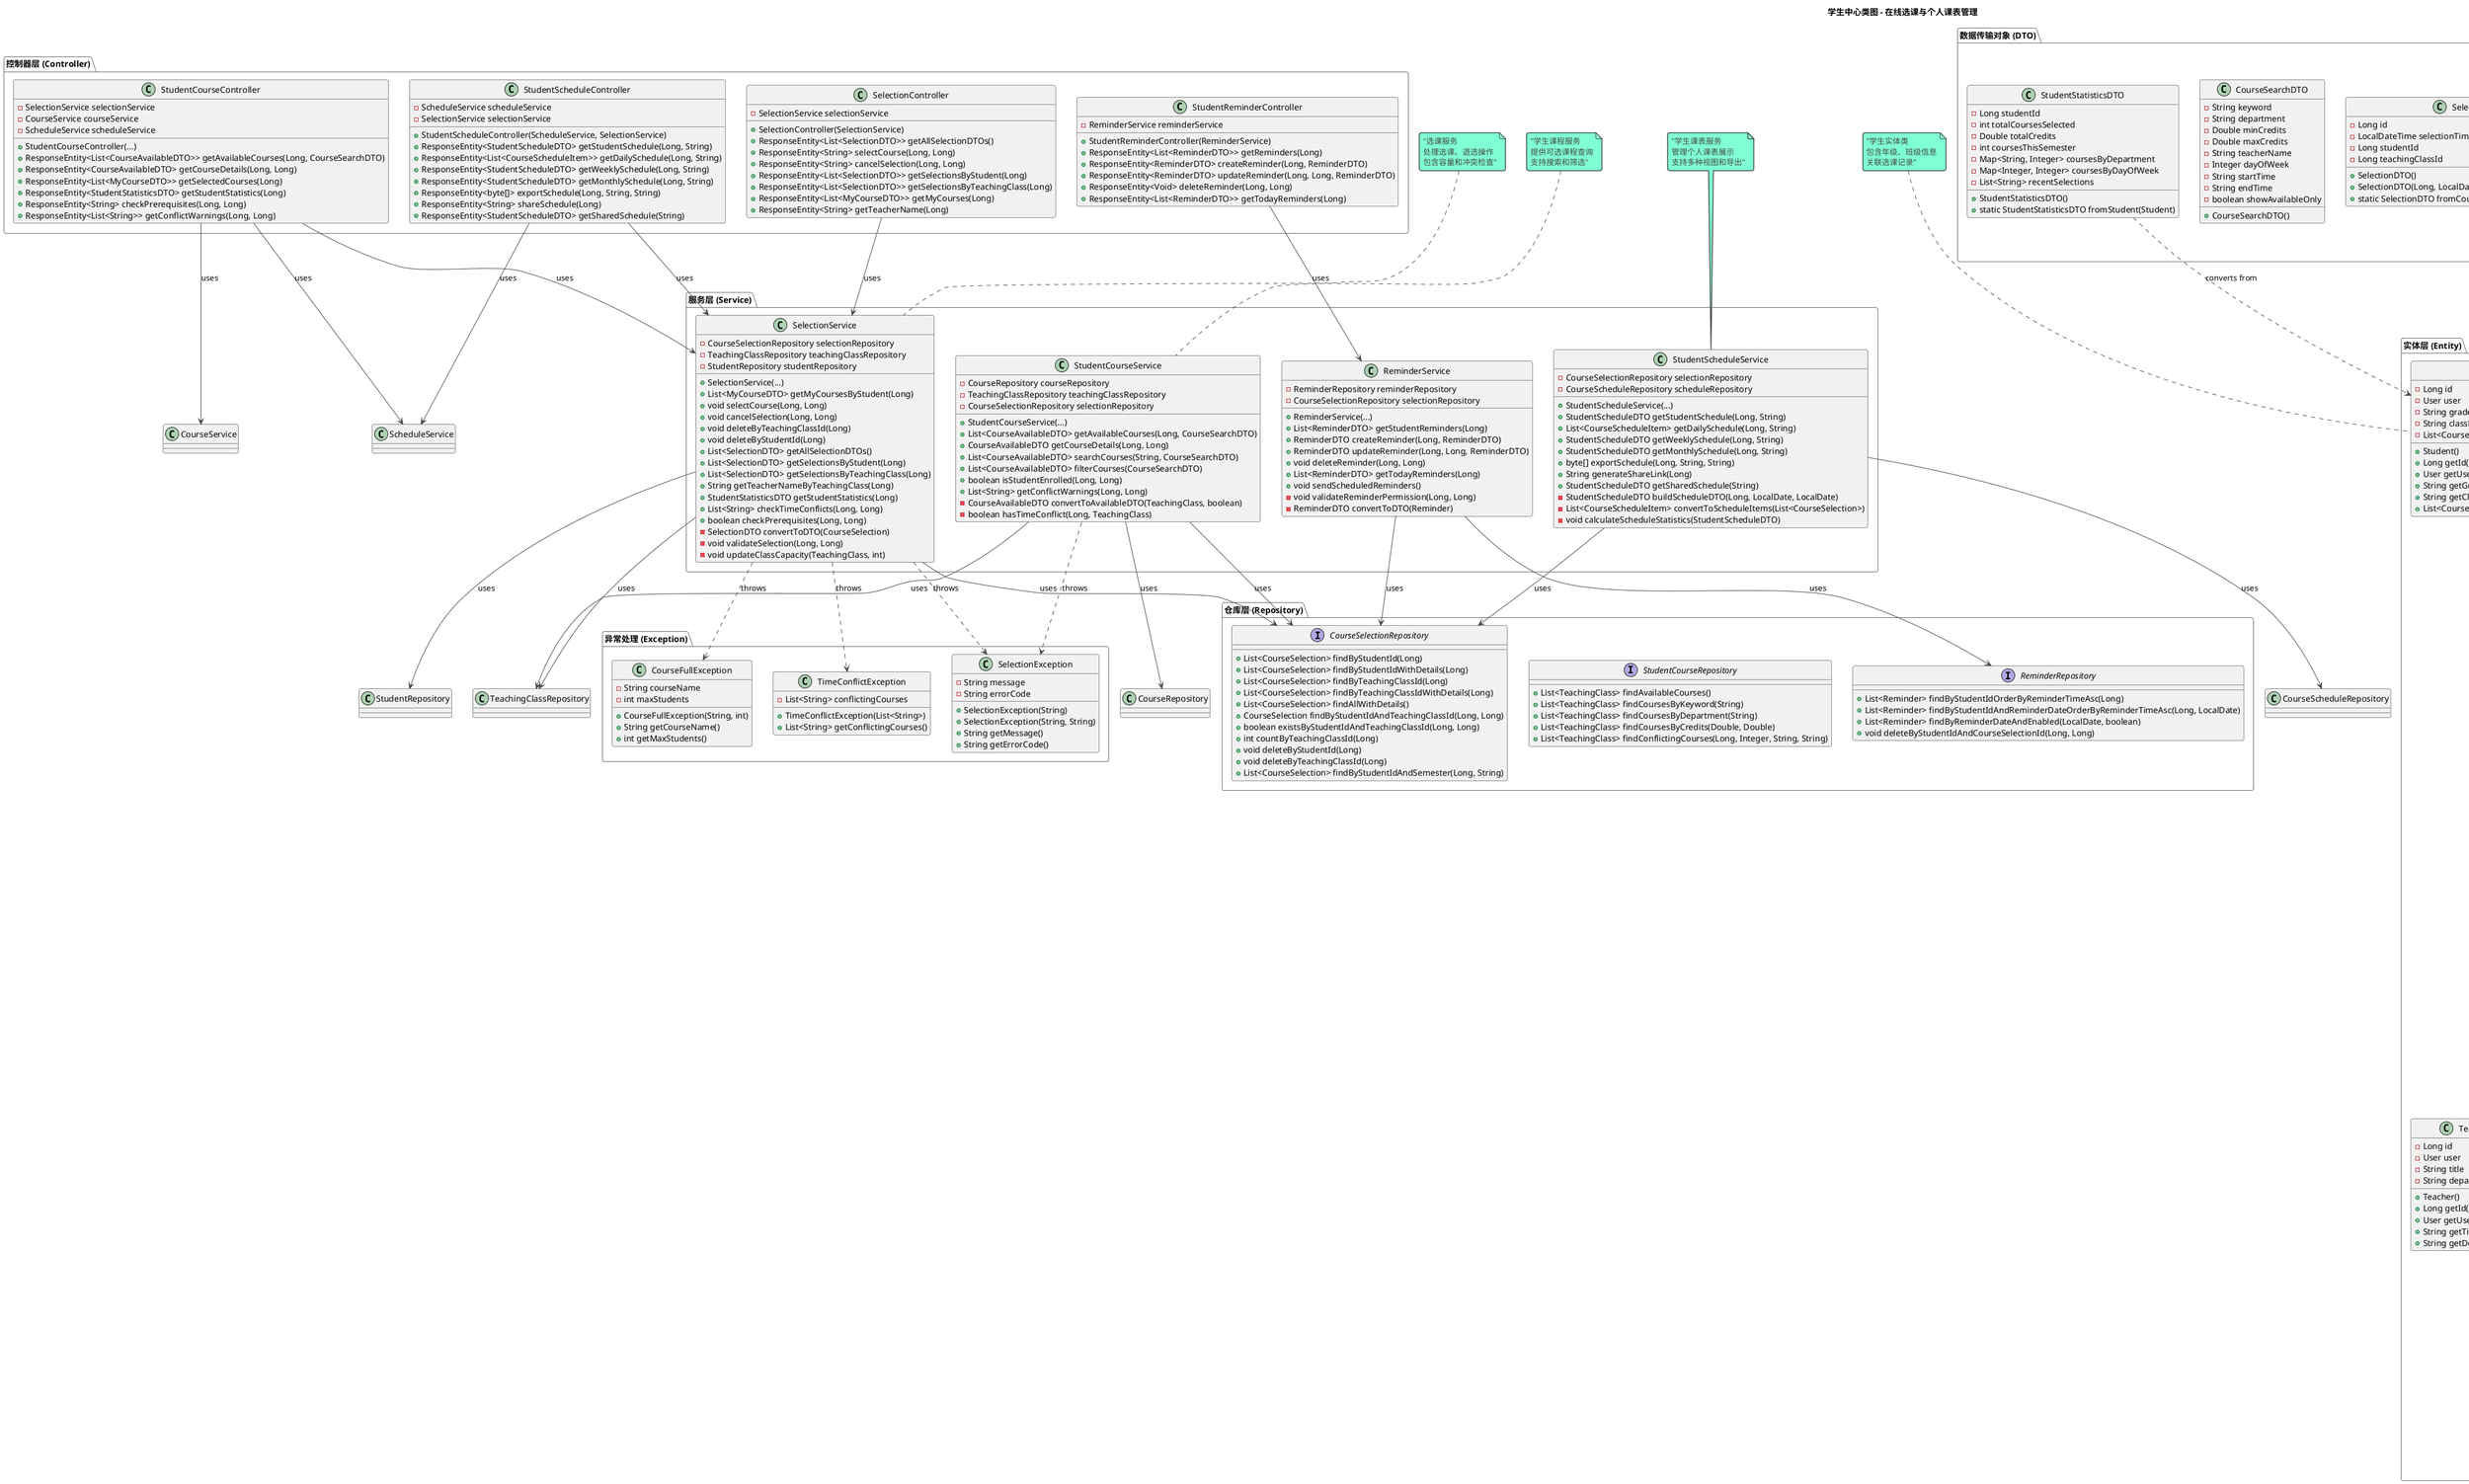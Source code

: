 @startuml 学生中心类图

!theme vibrant

title 学生中心类图 - 在线选课与个人课表管理

package "实体层 (Entity)" {
    class Student {
        -Long id
        -User user
        -String grade
        -String className
        -List<CourseSelection> courseSelections
        +Student()
        +Long getId()
        +User getUser()
        +String getGrade()
        +String getClassName()
        +List<CourseSelection> getCourseSelections()
    }

    class CourseSelection {
        -Long id
        -Student student
        -TeachingClass teachingClass
        -LocalDateTime selectionTime
        +CourseSelection()
        +Long getId()
        +Student getStudent()
        +TeachingClass getTeachingClass()
        +LocalDateTime getSelectionTime()
    }

    class TeachingClass {
        -Long id
        -String classCode
        -Integer maxStudents
        -Integer currentStudents
        -Course course
        -Teacher teacher
        -List<ClassSchedule> classSchedules
        -List<CourseSelection> courseSelections
        +TeachingClass()
        +Long getId()
        +String getClassCode()
        +Integer getMaxStudents()
        +Integer getCurrentStudents()
        +Course getCourse()
        +Teacher getTeacher()
        +List<ClassSchedule> getClassSchedules()
    }

    class Course {
        -Long id
        -String classCode
        -String courseName
        -Double credit
        -Integer hours
        -String description
        -LocalDateTime created_at
        +Course()
        +Long getId()
        +String getName()
        +String getClassCode()
        +Double getCredit()
        +Integer getHours()
        +String getDescription()
    }

    class ClassSchedule {
        -Long id
        -Integer dayOfWeek
        -String startTime
        -String endTime
        -Classroom classroom
        -TeachingClass teachingClass
        +ClassSchedule()
        +Long getId()
        +Integer getDayOfWeek()
        +String getStartTime()
        +String getEndTime()
        +Classroom getClassroom()
        +TeachingClass getTeachingClass()
    }

    class Teacher {
        -Long id
        -User user
        -String title
        -String department
        +Teacher()
        +Long getId()
        +User getUser()
        +String getTitle()
        +String getDepartment()
    }

    class Classroom {
        -Long id
        -String building
        -String classroomName
        -int capacity
        +Classroom()
        +Long getId()
        +String getBuilding()
        +String getClassroomName()
        +int getCapacity()
        +String getFullName()
    }
}

package "数据传输对象 (DTO)" {
    class SelectionDTO {
        -Long id
        -LocalDateTime selectionTime
        -Long studentId
        -Long teachingClassId
        +SelectionDTO()
        +SelectionDTO(Long, LocalDateTime, Long, Long)
        +static SelectionDTO fromCourseSelection(CourseSelection)
    }

    class MyCourseDTO {
        -Long selectionId
        -Long teachingClassId
        -String courseName
        -String teacherName
        -Double credits
        +MyCourseDTO()
        +MyCourseDTO(Long, Long, String, String, Double)
        +static MyCourseDTO fromCourseSelection(CourseSelection)
    }

    class CourseAvailableDTO {
        -Long teachingClassId
        -String courseCode
        -String courseName
        -Double credits
        -Integer hours
        -String teacherName
        -String department
        -Integer maxStudents
        -Integer currentStudents
        -Integer remainingSpots
        -List<ScheduleDTO> schedules
        -boolean isSelected
        +CourseAvailableDTO()
        +static CourseAvailableDTO fromTeachingClass(TeachingClass, boolean)
        +boolean isAvailable()
    }

    class StudentScheduleDTO {
        -Long studentId
        -String studentName
        -String grade
        -String className
        -List<CourseScheduleItem> schedules
        -Map<Integer, List<CourseScheduleItem>> weeklyView
        -Double totalCredits
        -int totalCourses
        +StudentScheduleDTO()
        +void addScheduleItem(CourseScheduleItem)
        +List<CourseScheduleItem> getSchedulesForDay(Integer)
        +void calculateTotals()
    }

    class CourseScheduleItem {
        -Long courseSelectionId
        -String courseName
        -String teacherName
        -String classroom
        -Integer dayOfWeek
        -String startTime
        -String endTime
        -Double credits
        +CourseScheduleItem()
        +static CourseScheduleItem fromCourseSelection(CourseSelection, ClassSchedule)
    }

    class CourseSearchDTO {
        -String keyword
        -String department
        -Double minCredits
        -Double maxCredits
        -String teacherName
        -Integer dayOfWeek
        -String startTime
        -String endTime
        -boolean showAvailableOnly
        +CourseSearchDTO()
    }

    class StudentStatisticsDTO {
        -Long studentId
        -int totalCoursesSelected
        -Double totalCredits
        -int coursesThisSemester
        -Map<String, Integer> coursesByDepartment
        -Map<Integer, Integer> coursesByDayOfWeek
        -List<String> recentSelections
        +StudentStatisticsDTO()
        +static StudentStatisticsDTO fromStudent(Student)
    }
}

package "控制器层 (Controller)" {
    class SelectionController {
        -SelectionService selectionService
        +SelectionController(SelectionService)
        +ResponseEntity<List<SelectionDTO>> getAllSelectionDTOs()
        +ResponseEntity<String> selectCourse(Long, Long)
        +ResponseEntity<String> cancelSelection(Long, Long)
        +ResponseEntity<List<SelectionDTO>> getSelectionsByStudent(Long)
        +ResponseEntity<List<SelectionDTO>> getSelectionsByTeachingClass(Long)
        +ResponseEntity<List<MyCourseDTO>> getMyCourses(Long)
        +ResponseEntity<String> getTeacherName(Long)
    }

    class StudentCourseController {
        -SelectionService selectionService
        -CourseService courseService
        -ScheduleService scheduleService
        +StudentCourseController(...)
        +ResponseEntity<List<CourseAvailableDTO>> getAvailableCourses(Long, CourseSearchDTO)
        +ResponseEntity<CourseAvailableDTO> getCourseDetails(Long, Long)
        +ResponseEntity<List<MyCourseDTO>> getSelectedCourses(Long)
        +ResponseEntity<StudentStatisticsDTO> getStudentStatistics(Long)
        +ResponseEntity<String> checkPrerequisites(Long, Long)
        +ResponseEntity<List<String>> getConflictWarnings(Long, Long)
    }

    class StudentScheduleController {
        -ScheduleService scheduleService
        -SelectionService selectionService
        +StudentScheduleController(ScheduleService, SelectionService)
        +ResponseEntity<StudentScheduleDTO> getStudentSchedule(Long, String)
        +ResponseEntity<List<CourseScheduleItem>> getDailySchedule(Long, String)
        +ResponseEntity<StudentScheduleDTO> getWeeklySchedule(Long, String)
        +ResponseEntity<StudentScheduleDTO> getMonthlySchedule(Long, String)
        +ResponseEntity<byte[]> exportSchedule(Long, String, String)
        +ResponseEntity<String> shareSchedule(Long)
        +ResponseEntity<StudentScheduleDTO> getSharedSchedule(String)
    }

    class StudentReminderController {
        -ReminderService reminderService
        +StudentReminderController(ReminderService)
        +ResponseEntity<List<ReminderDTO>> getReminders(Long)
        +ResponseEntity<ReminderDTO> createReminder(Long, ReminderDTO)
        +ResponseEntity<ReminderDTO> updateReminder(Long, Long, ReminderDTO)
        +ResponseEntity<Void> deleteReminder(Long, Long)
        +ResponseEntity<List<ReminderDTO>> getTodayReminders(Long)
    }
}

package "服务层 (Service)" {
    class SelectionService {
        -CourseSelectionRepository selectionRepository
        -TeachingClassRepository teachingClassRepository
        -StudentRepository studentRepository
        +SelectionService(...)
        +List<MyCourseDTO> getMyCoursesByStudent(Long)
        +void selectCourse(Long, Long)
        +void cancelSelection(Long, Long)
        +void deleteByTeachingClassId(Long)
        +void deleteByStudentId(Long)
        +List<SelectionDTO> getAllSelectionDTOs()
        +List<SelectionDTO> getSelectionsByStudent(Long)
        +List<SelectionDTO> getSelectionsByTeachingClass(Long)
        +String getTeacherNameByTeachingClass(Long)
        +StudentStatisticsDTO getStudentStatistics(Long)
        +List<String> checkTimeConflicts(Long, Long)
        +boolean checkPrerequisites(Long, Long)
        -SelectionDTO convertToDTO(CourseSelection)
        -void validateSelection(Long, Long)
        -void updateClassCapacity(TeachingClass, int)
    }

    class StudentCourseService {
        -CourseRepository courseRepository
        -TeachingClassRepository teachingClassRepository
        -CourseSelectionRepository selectionRepository
        +StudentCourseService(...)
        +List<CourseAvailableDTO> getAvailableCourses(Long, CourseSearchDTO)
        +CourseAvailableDTO getCourseDetails(Long, Long)
        +List<CourseAvailableDTO> searchCourses(String, CourseSearchDTO)
        +List<CourseAvailableDTO> filterCourses(CourseSearchDTO)
        +boolean isStudentEnrolled(Long, Long)
        +List<String> getConflictWarnings(Long, Long)
        -CourseAvailableDTO convertToAvailableDTO(TeachingClass, boolean)
        -boolean hasTimeConflict(Long, TeachingClass)
    }

    class StudentScheduleService {
        -CourseSelectionRepository selectionRepository
        -CourseScheduleRepository scheduleRepository
        +StudentScheduleService(...)
        +StudentScheduleDTO getStudentSchedule(Long, String)
        +List<CourseScheduleItem> getDailySchedule(Long, String)
        +StudentScheduleDTO getWeeklySchedule(Long, String)
        +StudentScheduleDTO getMonthlySchedule(Long, String)
        +byte[] exportSchedule(Long, String, String)
        +String generateShareLink(Long)
        +StudentScheduleDTO getSharedSchedule(String)
        -StudentScheduleDTO buildScheduleDTO(Long, LocalDate, LocalDate)
        -List<CourseScheduleItem> convertToScheduleItems(List<CourseSelection>)
        -void calculateScheduleStatistics(StudentScheduleDTO)
    }

    class ReminderService {
        -ReminderRepository reminderRepository
        -CourseSelectionRepository selectionRepository
        +ReminderService(...)
        +List<ReminderDTO> getStudentReminders(Long)
        +ReminderDTO createReminder(Long, ReminderDTO)
        +ReminderDTO updateReminder(Long, Long, ReminderDTO)
        +void deleteReminder(Long, Long)
        +List<ReminderDTO> getTodayReminders(Long)
        +void sendScheduledReminders()
        -void validateReminderPermission(Long, Long)
        -ReminderDTO convertToDTO(Reminder)
    }
}

package "仓库层 (Repository)" {
    interface CourseSelectionRepository {
        +List<CourseSelection> findByStudentId(Long)
        +List<CourseSelection> findByStudentIdWithDetails(Long)
        +List<CourseSelection> findByTeachingClassId(Long)
        +List<CourseSelection> findByTeachingClassIdWithDetails(Long)
        +List<CourseSelection> findAllWithDetails()
        +CourseSelection findByStudentIdAndTeachingClassId(Long, Long)
        +boolean existsByStudentIdAndTeachingClassId(Long, Long)
        +int countByTeachingClassId(Long)
        +void deleteByStudentId(Long)
        +void deleteByTeachingClassId(Long)
        +List<CourseSelection> findByStudentIdAndSemester(Long, String)
    }

    interface StudentCourseRepository {
        +List<TeachingClass> findAvailableCourses()
        +List<TeachingClass> findCoursesByKeyword(String)
        +List<TeachingClass> findCoursesByDepartment(String)
        +List<TeachingClass> findCoursesByCredits(Double, Double)
        +List<TeachingClass> findConflictingCourses(Long, Integer, String, String)
    }

    interface ReminderRepository {
        +List<Reminder> findByStudentIdOrderByReminderTimeAsc(Long)
        +List<Reminder> findByStudentIdAndReminderDateOrderByReminderTimeAsc(Long, LocalDate)
        +List<Reminder> findByReminderDateAndEnabled(LocalDate, boolean)
        +void deleteByStudentIdAndCourseSelectionId(Long, Long)
    }
}

package "异常处理 (Exception)" {
    class SelectionException {
        -String message
        -String errorCode
        +SelectionException(String)
        +SelectionException(String, String)
        +String getMessage()
        +String getErrorCode()
    }

    class CourseFullException {
        -String courseName
        -int maxStudents
        +CourseFullException(String, int)
        +String getCourseName()
        +int getMaxStudents()
    }

    class TimeConflictException {
        -List<String> conflictingCourses
        +TimeConflictException(List<String>)
        +List<String> getConflictingCourses()
    }
}

' 关系定义
Student ||--o{ CourseSelection : selects
CourseSelection }o--|| TeachingClass : belongs to
TeachingClass }o--|| Course : offers
TeachingClass }o--|| Teacher : taught by
TeachingClass ||--o{ ClassSchedule : scheduled
ClassSchedule }o--|| Classroom : located in

SelectionController --> SelectionService : uses
StudentCourseController --> SelectionService : uses
StudentCourseController --> CourseService : uses
StudentCourseController --> ScheduleService : uses
StudentScheduleController --> ScheduleService : uses
StudentScheduleController --> SelectionService : uses
StudentReminderController --> ReminderService : uses

SelectionService --> CourseSelectionRepository : uses
SelectionService --> TeachingClassRepository : uses
SelectionService --> StudentRepository : uses
StudentCourseService --> CourseRepository : uses
StudentCourseService --> TeachingClassRepository : uses
StudentCourseService --> CourseSelectionRepository : uses
StudentScheduleService --> CourseSelectionRepository : uses
StudentScheduleService --> CourseScheduleRepository : uses
ReminderService --> ReminderRepository : uses
ReminderService --> CourseSelectionRepository : uses

SelectionDTO ..> CourseSelection : converts from
MyCourseDTO ..> CourseSelection : converts from
CourseAvailableDTO ..> TeachingClass : converts from
StudentScheduleDTO ..> CourseSelection : aggregates
CourseScheduleItem ..> ClassSchedule : converts from
StudentStatisticsDTO ..> Student : converts from

SelectionService ..> SelectionException : throws
SelectionService ..> CourseFullException : throws
SelectionService ..> TimeConflictException : throws
StudentCourseService ..> SelectionException : throws

note top of Student : "学生实体类\n包含年级、班级信息\n关联选课记录"

note top of SelectionService : "选课服务\n处理选课、退选操作\n包含容量和冲突检查"

note top of StudentCourseService : "学生课程服务\n提供可选课程查询\n支持搜索和筛选"

note top of StudentScheduleService : "学生课表服务\n管理个人课表展示\n支持多种视图和导出"

@enduml 